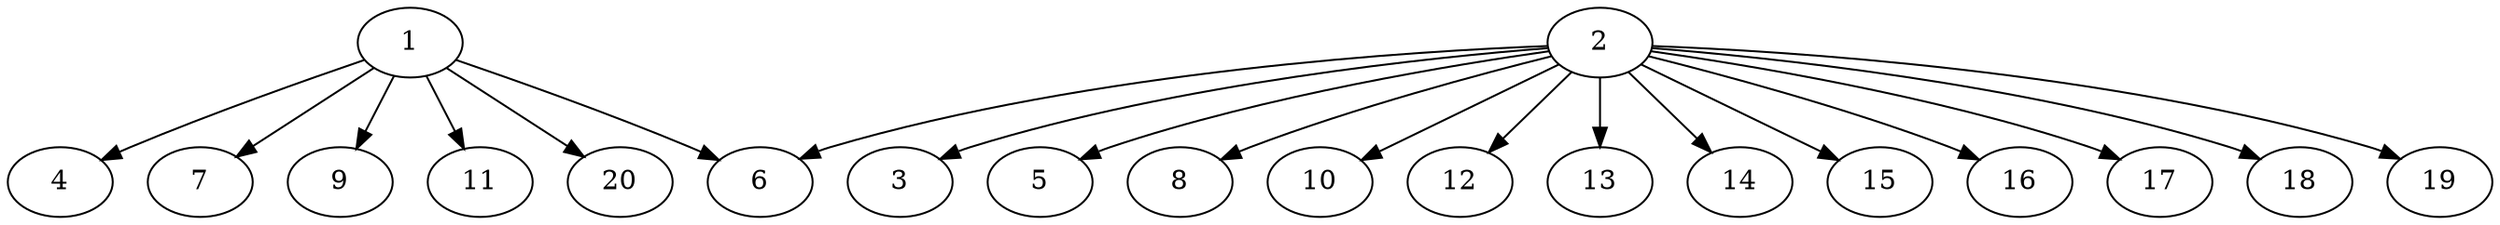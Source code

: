 digraph "Layered_N20_Layers2-18_ForkJoin_P1.dot" {
	1	[Weight=17];
	2	[Weight=11];
	3	[Weight=10];
	4	[Weight=32];
	5	[Weight=31];
	6	[Weight=38];
	7	[Weight=10];
	8	[Weight=20];
	9	[Weight=36];
	10	[Weight=12];
	11	[Weight=21];
	12	[Weight=16];
	13	[Weight=25];
	14	[Weight=39];
	15	[Weight=34];
	16	[Weight=21];
	17	[Weight=22];
	18	[Weight=16];
	19	[Weight=22];
	20	[Weight=35];
	1 -> 4 [Weight=10];
	1 -> 6 [Weight=17];
	1 -> 7 [Weight=18];
	1 -> 9 [Weight=18];
	1 -> 11 [Weight=7];
	1 -> 20 [Weight=14];
	2 -> 3 [Weight=12];
	2 -> 5 [Weight=4];
	2 -> 6 [Weight=12];
	2 -> 8 [Weight=14];
	2 -> 10 [Weight=15];
	2 -> 12 [Weight=16];
	2 -> 13 [Weight=14];
	2 -> 14 [Weight=5];
	2 -> 15 [Weight=20];
	2 -> 16 [Weight=3];
	2 -> 17 [Weight=1];
	2 -> 18 [Weight=16];
	2 -> 19 [Weight=10];
}
